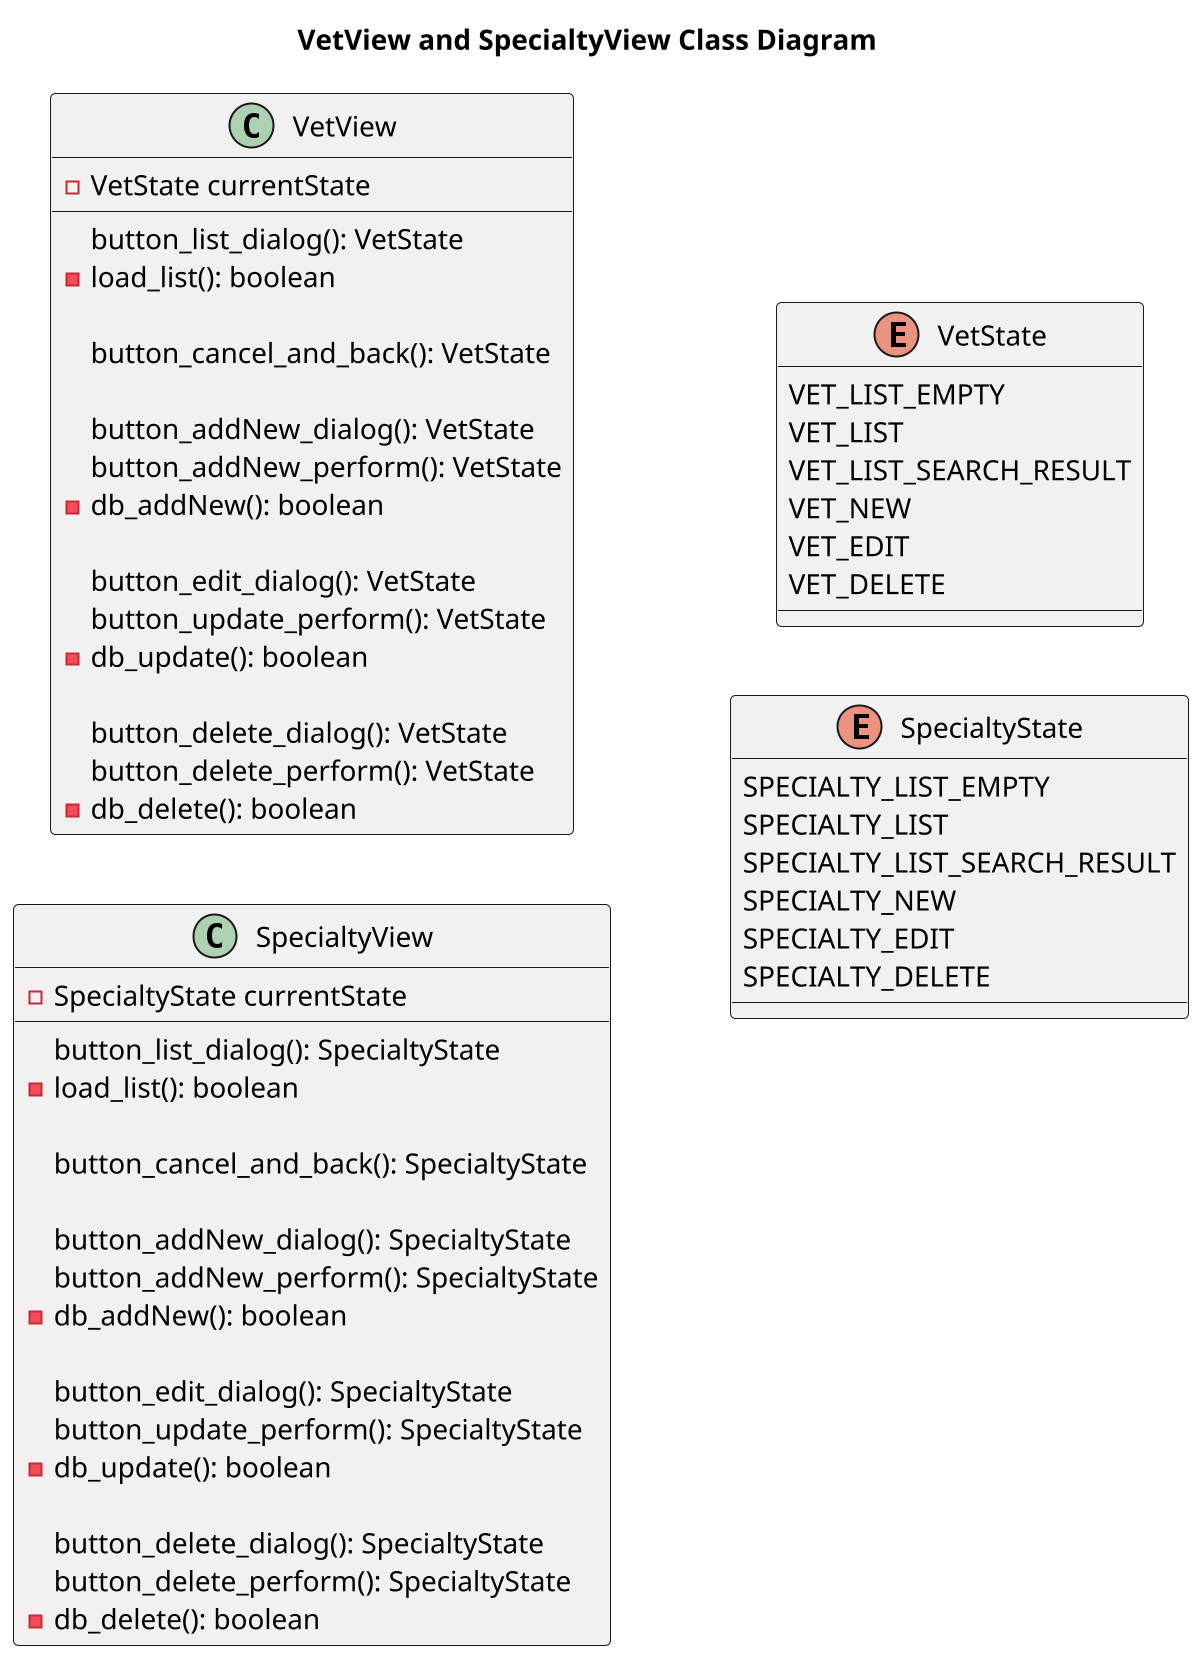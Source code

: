 @startuml
'https://plantuml.com/class-diagram

title VetView and SpecialtyView Class Diagram

left to right direction
'top to bottom direction

scale 1200 width

class VetView {

    - VetState currentState

    button_list_dialog(): VetState
    - load_list(): boolean

    button_cancel_and_back(): VetState

    button_addNew_dialog(): VetState
    button_addNew_perform(): VetState
    - db_addNew(): boolean

    button_edit_dialog(): VetState
    button_update_perform(): VetState
    - db_update(): boolean

    button_delete_dialog(): VetState
    button_delete_perform(): VetState
    - db_delete(): boolean
}

class SpecialtyView {

    - SpecialtyState currentState

    button_list_dialog(): SpecialtyState
    - load_list(): boolean

    button_cancel_and_back(): SpecialtyState

    button_addNew_dialog(): SpecialtyState
    button_addNew_perform(): SpecialtyState
    - db_addNew(): boolean

    button_edit_dialog(): SpecialtyState
    button_update_perform(): SpecialtyState
    - db_update(): boolean

    button_delete_dialog(): SpecialtyState
    button_delete_perform(): SpecialtyState
    - db_delete(): boolean
}

enum VetState {
    VET_LIST_EMPTY
    VET_LIST
    VET_LIST_SEARCH_RESULT
    VET_NEW
    VET_EDIT
    VET_DELETE
}

enum SpecialtyState {
    SPECIALTY_LIST_EMPTY
    SPECIALTY_LIST
    SPECIALTY_LIST_SEARCH_RESULT
    SPECIALTY_NEW
    SPECIALTY_EDIT
    SPECIALTY_DELETE
}

@enduml
